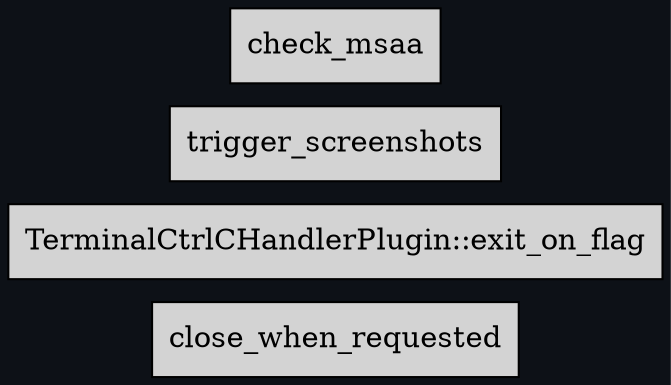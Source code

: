 digraph "" {
	"compound"="true";
	"splines"="spline";
	"rankdir"="LR";
	"bgcolor"="#0d1117";
	"fontname"="Helvetica";
	"nodesep"="0.15";
	edge ["penwidth"="2"];
	node ["shape"="box", "style"="filled"];
	"node_System(0)" ["label"="close_when_requested", "tooltip"="bevy_window::system::close_when_requested"]
	"node_System(1)" ["label"="TerminalCtrlCHandlerPlugin::exit_on_flag", "tooltip"="bevy_app::terminal_ctrl_c_handler::TerminalCtrlCHandlerPlugin::exit_on_flag"]
	"node_System(2)" ["label"="trigger_screenshots", "tooltip"="bevy_render::view::window::screenshot::trigger_screenshots"]
	"node_System(3)" ["label"="check_msaa", "tooltip"="bevy_core_pipeline::oit::check_msaa"]
}
